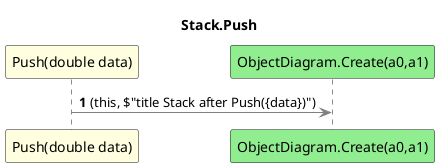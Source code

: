 @startuml Stack.Push
title Stack.Push
participant "Push(double data)" as Push_p0 #LightYellow
participant "ObjectDiagram.Create(a0,a1)" as ObjectDiagram_Create_a0_a1 #LightGreen
autonumber
Push_p0 -[#grey]> ObjectDiagram_Create_a0_a1 : (this, $"title Stack after Push({data})")
@enduml

